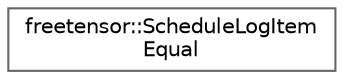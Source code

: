 digraph "Graphical Class Hierarchy"
{
 // LATEX_PDF_SIZE
  bgcolor="transparent";
  edge [fontname=Helvetica,fontsize=10,labelfontname=Helvetica,labelfontsize=10];
  node [fontname=Helvetica,fontsize=10,shape=box,height=0.2,width=0.4];
  rankdir="LR";
  Node0 [label="freetensor::ScheduleLogItem\lEqual",height=0.2,width=0.4,color="grey40", fillcolor="white", style="filled",URL="$structfreetensor_1_1ScheduleLogItemEqual.html",tooltip=" "];
}
